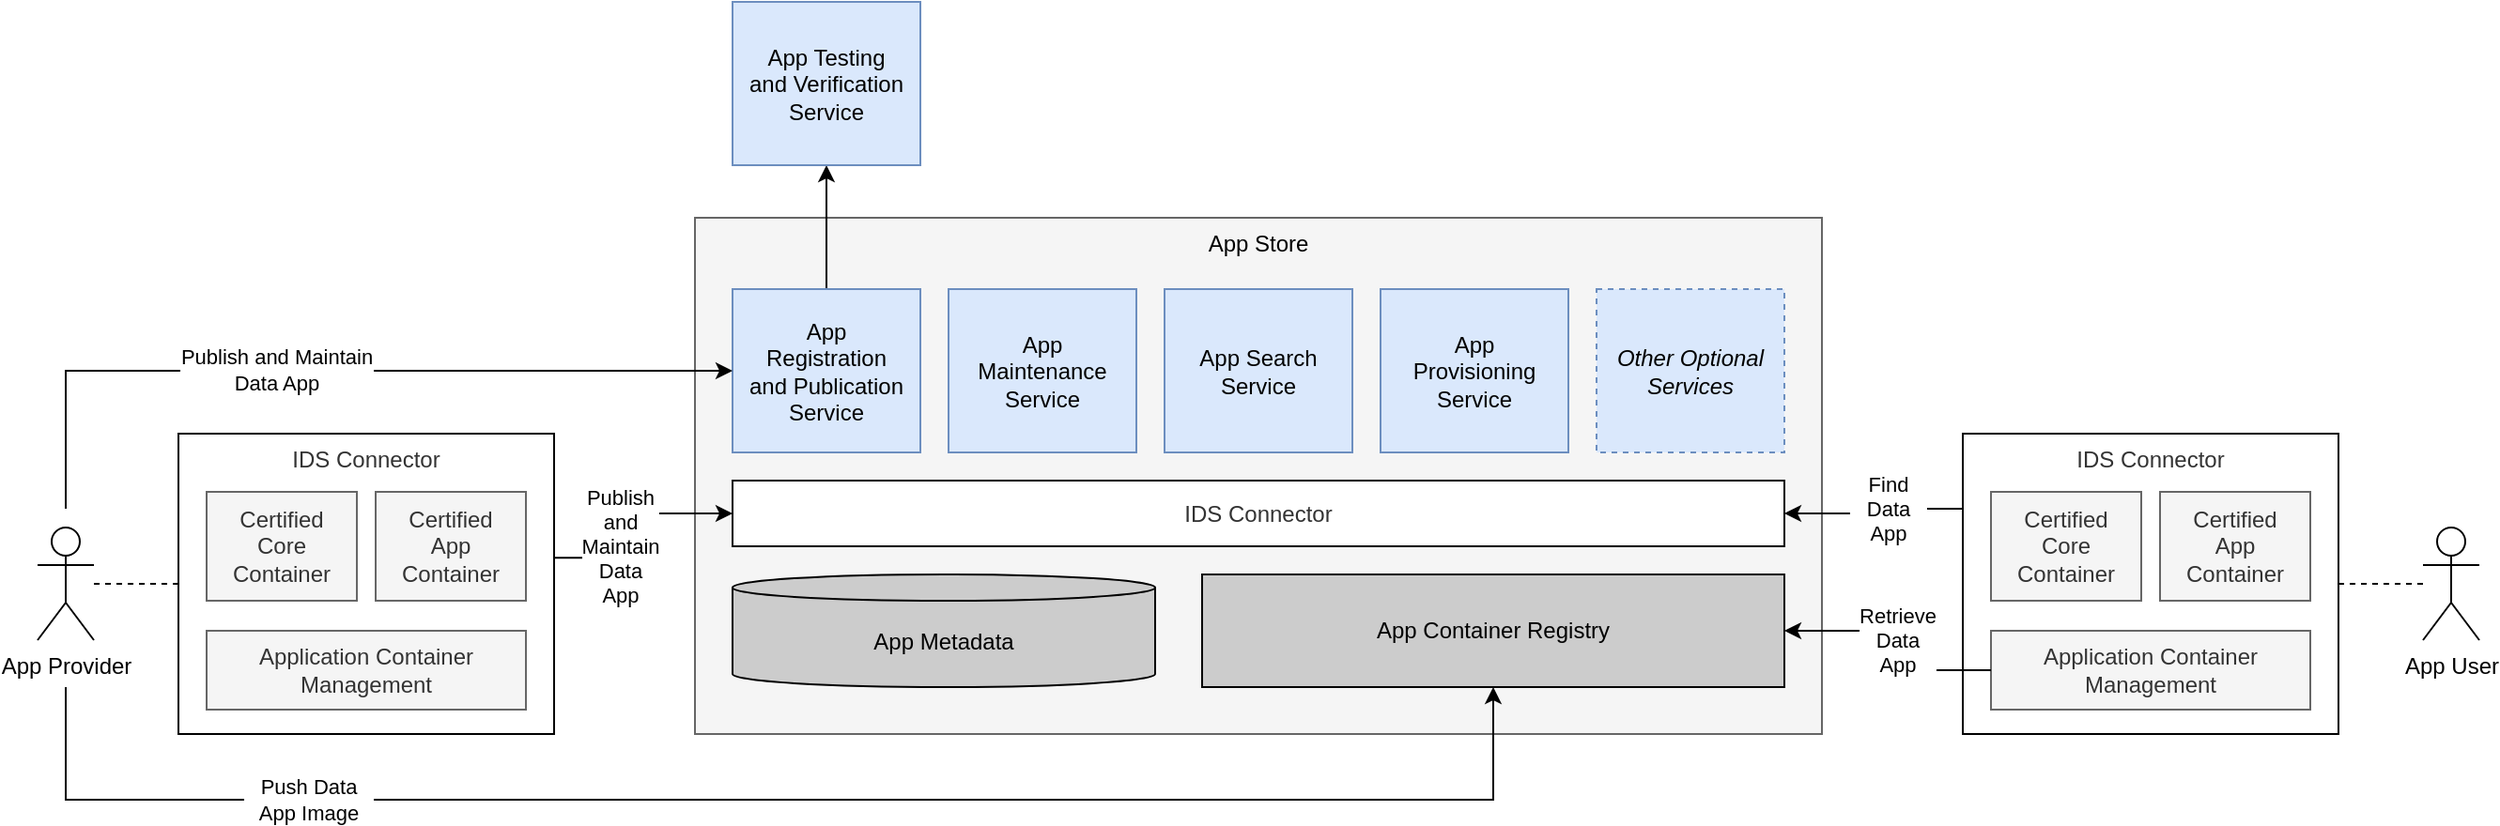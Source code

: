 <mxfile version="17.4.4" type="google"><diagram id="FOB0vDKNrFLflWHRrjKG" name="Page-1"><mxGraphModel grid="1" page="1" gridSize="5" guides="1" tooltips="1" connect="1" arrows="1" fold="1" pageScale="1" pageWidth="850" pageHeight="1100" math="0" shadow="0"><root><mxCell id="0"/><mxCell id="1" parent="0"/><mxCell id="ct6E9p7qiC-d9M1rV3QP-6" value="App Store" style="rounded=0;whiteSpace=wrap;html=1;verticalAlign=top;fillColor=#F5F5F5;strokeColor=#666666;" vertex="1" parent="1"><mxGeometry x="85" y="115" width="600" height="275" as="geometry"/></mxCell><mxCell id="hSOW3-l-pKzD9sGPN9eP-7" value="App Container Registry" style="rounded=0;whiteSpace=wrap;html=1;fillColor=#CCCCCC;strokeColor=#000000;fontColor=#000000;" vertex="1" parent="1"><mxGeometry x="355" y="305" width="310" height="60" as="geometry"/></mxCell><mxCell id="ct6E9p7qiC-d9M1rV3QP-2" value="IDS Connector" style="rounded=0;whiteSpace=wrap;html=1;fillColor=#FFFFFF;fontColor=#333333;strokeColor=#000000;" vertex="1" parent="1"><mxGeometry x="105" y="255" width="560" height="35" as="geometry"/></mxCell><mxCell id="uE1iS9A0VEqsAE_Hq9Na-18" style="edgeStyle=orthogonalEdgeStyle;rounded=0;orthogonalLoop=1;jettySize=auto;html=1;entryX=0.5;entryY=1;entryDx=0;entryDy=0;fontColor=#000000;" edge="1" parent="1" source="ct6E9p7qiC-d9M1rV3QP-24" target="uE1iS9A0VEqsAE_Hq9Na-7"><mxGeometry relative="1" as="geometry"/></mxCell><mxCell id="ct6E9p7qiC-d9M1rV3QP-24" value="&lt;div&gt;App&lt;/div&gt;&lt;div&gt;Registration&lt;/div&gt;&lt;div&gt;and Publication Service&lt;/div&gt;" style="rounded=0;whiteSpace=wrap;html=1;fillColor=#dae8fc;strokeColor=#6c8ebf;" vertex="1" parent="1"><mxGeometry x="105" y="153" width="100" height="87" as="geometry"/></mxCell><mxCell id="Zfcp_1usg4aahWcv19w_-5" value="&lt;div&gt;App&lt;/div&gt;&lt;div&gt;Maintenance Service&lt;/div&gt;" style="rounded=0;whiteSpace=wrap;html=1;fillColor=#dae8fc;strokeColor=#6c8ebf;" vertex="1" parent="1"><mxGeometry x="220" y="153" width="100" height="87" as="geometry"/></mxCell><mxCell id="Zfcp_1usg4aahWcv19w_-6" value="App Search Service" style="rounded=0;whiteSpace=wrap;html=1;fillColor=#dae8fc;strokeColor=#6c8ebf;" vertex="1" parent="1"><mxGeometry x="335" y="153" width="100" height="87" as="geometry"/></mxCell><mxCell id="Zfcp_1usg4aahWcv19w_-7" value="&lt;div&gt;App&lt;/div&gt;&lt;div&gt;Provisioning Service&lt;/div&gt;" style="rounded=0;whiteSpace=wrap;html=1;fillColor=#DAE8FC;strokeColor=#6C8EBF;" vertex="1" parent="1"><mxGeometry x="450" y="153" width="100" height="87" as="geometry"/></mxCell><mxCell id="Zfcp_1usg4aahWcv19w_-8" value="Other Optional Services" style="rounded=0;whiteSpace=wrap;html=1;fillColor=#dae8fc;strokeColor=#6c8ebf;dashed=1;fontStyle=2" vertex="1" parent="1"><mxGeometry x="565" y="153" width="100" height="87" as="geometry"/></mxCell><mxCell id="Zfcp_1usg4aahWcv19w_-9" value="App Metadata" style="shape=cylinder3;whiteSpace=wrap;html=1;boundedLbl=1;backgroundOutline=1;size=7;fillColor=#CCCCCC;" vertex="1" parent="1"><mxGeometry x="105" y="305" width="225" height="60" as="geometry"/></mxCell><mxCell id="Zfcp_1usg4aahWcv19w_-14" style="rounded=0;orthogonalLoop=1;jettySize=auto;html=1;entryX=0;entryY=0.5;entryDx=0;entryDy=0;exitX=0.998;exitY=0.413;exitDx=0;exitDy=0;exitPerimeter=0;edgeStyle=orthogonalEdgeStyle;" edge="1" parent="1" target="ct6E9p7qiC-d9M1rV3QP-2" source="jxDuimEmyfE6NufvLdPp-14"><mxGeometry relative="1" as="geometry"><mxPoint x="25.4" y="272.34" as="sourcePoint"/></mxGeometry></mxCell><mxCell id="Zfcp_1usg4aahWcv19w_-15" value="&lt;div&gt;Publish&lt;/div&gt;&lt;div&gt;and&lt;/div&gt;&lt;div&gt;Maintain&lt;/div&gt;&lt;div&gt;Data&lt;/div&gt;&lt;div&gt;App&lt;br&gt;&lt;/div&gt;" style="edgeLabel;html=1;align=center;verticalAlign=middle;resizable=0;points=[];" connectable="0" vertex="1" parent="Zfcp_1usg4aahWcv19w_-14"><mxGeometry x="-0.191" y="-1" relative="1" as="geometry"><mxPoint x="-14" y="-6" as="offset"/></mxGeometry></mxCell><mxCell id="uE1iS9A0VEqsAE_Hq9Na-2" value="Publish and Maintain&lt;br&gt;Data App" style="rounded=0;orthogonalLoop=1;jettySize=auto;html=1;entryX=0;entryY=0.5;entryDx=0;entryDy=0;fontColor=#000000;edgeStyle=orthogonalEdgeStyle;" edge="1" parent="1" target="ct6E9p7qiC-d9M1rV3QP-24"><mxGeometry x="-0.134" y="1" relative="1" as="geometry"><mxPoint x="-250" y="270" as="sourcePoint"/><Array as="points"><mxPoint x="-250" y="196"/></Array><mxPoint as="offset"/></mxGeometry></mxCell><mxCell id="uE1iS9A0VEqsAE_Hq9Na-6" value="&amp;nbsp; &amp;nbsp;Push Data&amp;nbsp; &amp;nbsp;&lt;br&gt;App Image" style="edgeStyle=orthogonalEdgeStyle;rounded=0;orthogonalLoop=1;jettySize=auto;html=1;entryX=0.5;entryY=1;entryDx=0;entryDy=0;fontColor=#000000;" edge="1" parent="1" target="hSOW3-l-pKzD9sGPN9eP-7"><mxGeometry x="-0.57" relative="1" as="geometry"><mxPoint x="-250" y="365" as="sourcePoint"/><Array as="points"><mxPoint x="-250" y="425"/><mxPoint x="510" y="425"/></Array><mxPoint as="offset"/></mxGeometry></mxCell><mxCell id="uE1iS9A0VEqsAE_Hq9Na-1" value="App Provider" style="shape=umlActor;verticalLabelPosition=bottom;verticalAlign=top;html=1;outlineConnect=0;fontColor=#000000;strokeColor=#000000;" vertex="1" parent="1"><mxGeometry x="-265" y="280" width="30" height="60" as="geometry"/></mxCell><mxCell id="uE1iS9A0VEqsAE_Hq9Na-3" value="" style="endArrow=none;dashed=1;html=1;rounded=0;fontColor=#000000;exitX=0;exitY=0.5;exitDx=0;exitDy=0;" edge="1" parent="1" source="jxDuimEmyfE6NufvLdPp-14" target="uE1iS9A0VEqsAE_Hq9Na-1"><mxGeometry width="50" height="50" relative="1" as="geometry"><mxPoint x="-135" y="250" as="sourcePoint"/><mxPoint x="-245" y="270" as="targetPoint"/></mxGeometry></mxCell><mxCell id="uE1iS9A0VEqsAE_Hq9Na-4" value="App User" style="shape=umlActor;verticalLabelPosition=bottom;verticalAlign=top;html=1;outlineConnect=0;fontColor=#000000;strokeColor=#000000;" vertex="1" parent="1"><mxGeometry x="1005" y="280" width="30" height="60" as="geometry"/></mxCell><mxCell id="uE1iS9A0VEqsAE_Hq9Na-5" value="" style="endArrow=none;dashed=1;html=1;rounded=0;fontColor=#000000;exitX=1;exitY=0.5;exitDx=0;exitDy=0;" edge="1" parent="1" source="uE1iS9A0VEqsAE_Hq9Na-11" target="uE1iS9A0VEqsAE_Hq9Na-4"><mxGeometry width="50" height="50" relative="1" as="geometry"><mxPoint x="865" y="190" as="sourcePoint"/><mxPoint x="865" y="120" as="targetPoint"/></mxGeometry></mxCell><mxCell id="uE1iS9A0VEqsAE_Hq9Na-7" value="&lt;div&gt;App Testing&lt;/div&gt;&lt;div&gt;and Verification Service&lt;/div&gt;" style="rounded=0;whiteSpace=wrap;html=1;fillColor=#dae8fc;strokeColor=#6c8ebf;" vertex="1" parent="1"><mxGeometry x="105" width="100" height="87" as="geometry"/></mxCell><mxCell id="uE1iS9A0VEqsAE_Hq9Na-9" value="" style="group" connectable="0" vertex="1" parent="1"><mxGeometry x="-190" y="230" width="200" height="160" as="geometry"/></mxCell><mxCell id="jxDuimEmyfE6NufvLdPp-14" value="IDS Connector" style="rounded=0;whiteSpace=wrap;html=1;fillColor=#FFFFFF;fontColor=#333333;strokeColor=#000000;horizontal=1;verticalAlign=top;" vertex="1" parent="uE1iS9A0VEqsAE_Hq9Na-9"><mxGeometry width="200" height="160" as="geometry"/></mxCell><mxCell id="jxDuimEmyfE6NufvLdPp-15" value="Application Container Management" style="rounded=0;whiteSpace=wrap;html=1;fillColor=#f5f5f5;fontColor=#333333;strokeColor=#666666;" vertex="1" parent="uE1iS9A0VEqsAE_Hq9Na-9"><mxGeometry x="15" y="105" width="170" height="42" as="geometry"/></mxCell><mxCell id="jxDuimEmyfE6NufvLdPp-16" value="&lt;div&gt;Certified&lt;/div&gt;&lt;div&gt;App&lt;/div&gt;&lt;div&gt;Container&lt;/div&gt;" style="rounded=0;whiteSpace=wrap;html=1;verticalAlign=middle;fillColor=#f5f5f5;fontColor=#333333;strokeColor=#666666;" vertex="1" parent="uE1iS9A0VEqsAE_Hq9Na-9"><mxGeometry x="105" y="31" width="80" height="58" as="geometry"/></mxCell><mxCell id="jxDuimEmyfE6NufvLdPp-17" value="&lt;div&gt;Certified&lt;/div&gt;&lt;div&gt;Core Container&lt;/div&gt;" style="rounded=0;whiteSpace=wrap;html=1;verticalAlign=middle;fillColor=#f5f5f5;fontColor=#333333;strokeColor=#666666;" vertex="1" parent="uE1iS9A0VEqsAE_Hq9Na-9"><mxGeometry x="15" y="31" width="80" height="58" as="geometry"/></mxCell><mxCell id="uE1iS9A0VEqsAE_Hq9Na-10" value="" style="group" connectable="0" vertex="1" parent="1"><mxGeometry x="760" y="230" width="200" height="160" as="geometry"/></mxCell><mxCell id="uE1iS9A0VEqsAE_Hq9Na-11" value="IDS Connector" style="rounded=0;whiteSpace=wrap;html=1;fillColor=#FFFFFF;fontColor=#333333;strokeColor=#000000;horizontal=1;verticalAlign=top;" vertex="1" parent="uE1iS9A0VEqsAE_Hq9Na-10"><mxGeometry width="200" height="160" as="geometry"/></mxCell><mxCell id="uE1iS9A0VEqsAE_Hq9Na-12" value="Application Container Management" style="rounded=0;whiteSpace=wrap;html=1;fillColor=#f5f5f5;fontColor=#333333;strokeColor=#666666;" vertex="1" parent="uE1iS9A0VEqsAE_Hq9Na-10"><mxGeometry x="15" y="105" width="170" height="42" as="geometry"/></mxCell><mxCell id="uE1iS9A0VEqsAE_Hq9Na-13" value="&lt;div&gt;Certified&lt;/div&gt;&lt;div&gt;App&lt;/div&gt;&lt;div&gt;Container&lt;/div&gt;" style="rounded=0;whiteSpace=wrap;html=1;verticalAlign=middle;fillColor=#f5f5f5;fontColor=#333333;strokeColor=#666666;" vertex="1" parent="uE1iS9A0VEqsAE_Hq9Na-10"><mxGeometry x="105" y="31" width="80" height="58" as="geometry"/></mxCell><mxCell id="uE1iS9A0VEqsAE_Hq9Na-14" value="&lt;div&gt;Certified&lt;/div&gt;&lt;div&gt;Core Container&lt;/div&gt;" style="rounded=0;whiteSpace=wrap;html=1;verticalAlign=middle;fillColor=#f5f5f5;fontColor=#333333;strokeColor=#666666;" vertex="1" parent="uE1iS9A0VEqsAE_Hq9Na-10"><mxGeometry x="15" y="31" width="80" height="58" as="geometry"/></mxCell><mxCell id="Zfcp_1usg4aahWcv19w_-16" value="&lt;div&gt;Find&lt;/div&gt;&lt;div&gt;&amp;nbsp; &amp;nbsp;Data&amp;nbsp; &amp;nbsp;&lt;/div&gt;&lt;div&gt;App&lt;/div&gt;" style="rounded=0;orthogonalLoop=1;jettySize=auto;html=1;entryX=1;entryY=0.5;entryDx=0;entryDy=0;exitX=0;exitY=0.25;exitDx=0;exitDy=0;edgeStyle=orthogonalEdgeStyle;" edge="1" parent="1" source="uE1iS9A0VEqsAE_Hq9Na-11" target="ct6E9p7qiC-d9M1rV3QP-2"><mxGeometry x="-0.179" relative="1" as="geometry"><mxPoint as="offset"/><mxPoint x="765.2" y="272.6" as="sourcePoint"/></mxGeometry></mxCell><mxCell id="jxDuimEmyfE6NufvLdPp-2" value="&lt;div&gt;Retrieve&lt;/div&gt;&lt;div&gt;Data&lt;/div&gt;&lt;div&gt;App&lt;/div&gt;" style="rounded=0;orthogonalLoop=1;jettySize=auto;html=1;entryX=1;entryY=0.5;entryDx=0;entryDy=0;exitX=0;exitY=0.5;exitDx=0;exitDy=0;edgeStyle=orthogonalEdgeStyle;" edge="1" parent="1" source="uE1iS9A0VEqsAE_Hq9Na-12" target="hSOW3-l-pKzD9sGPN9eP-7"><mxGeometry x="0.084" y="-5" relative="1" as="geometry"><mxPoint as="offset"/><mxPoint x="780" y="335" as="sourcePoint"/></mxGeometry></mxCell></root></mxGraphModel></diagram></mxfile>